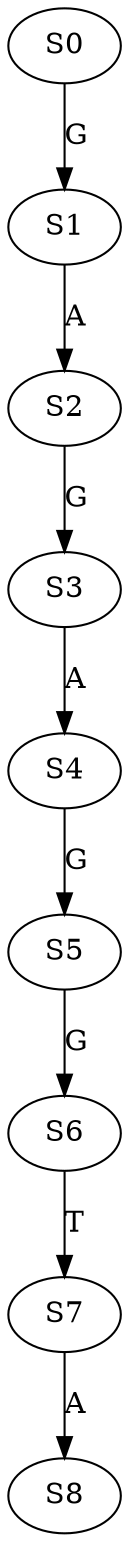 strict digraph  {
	S0 -> S1 [ label = G ];
	S1 -> S2 [ label = A ];
	S2 -> S3 [ label = G ];
	S3 -> S4 [ label = A ];
	S4 -> S5 [ label = G ];
	S5 -> S6 [ label = G ];
	S6 -> S7 [ label = T ];
	S7 -> S8 [ label = A ];
}
